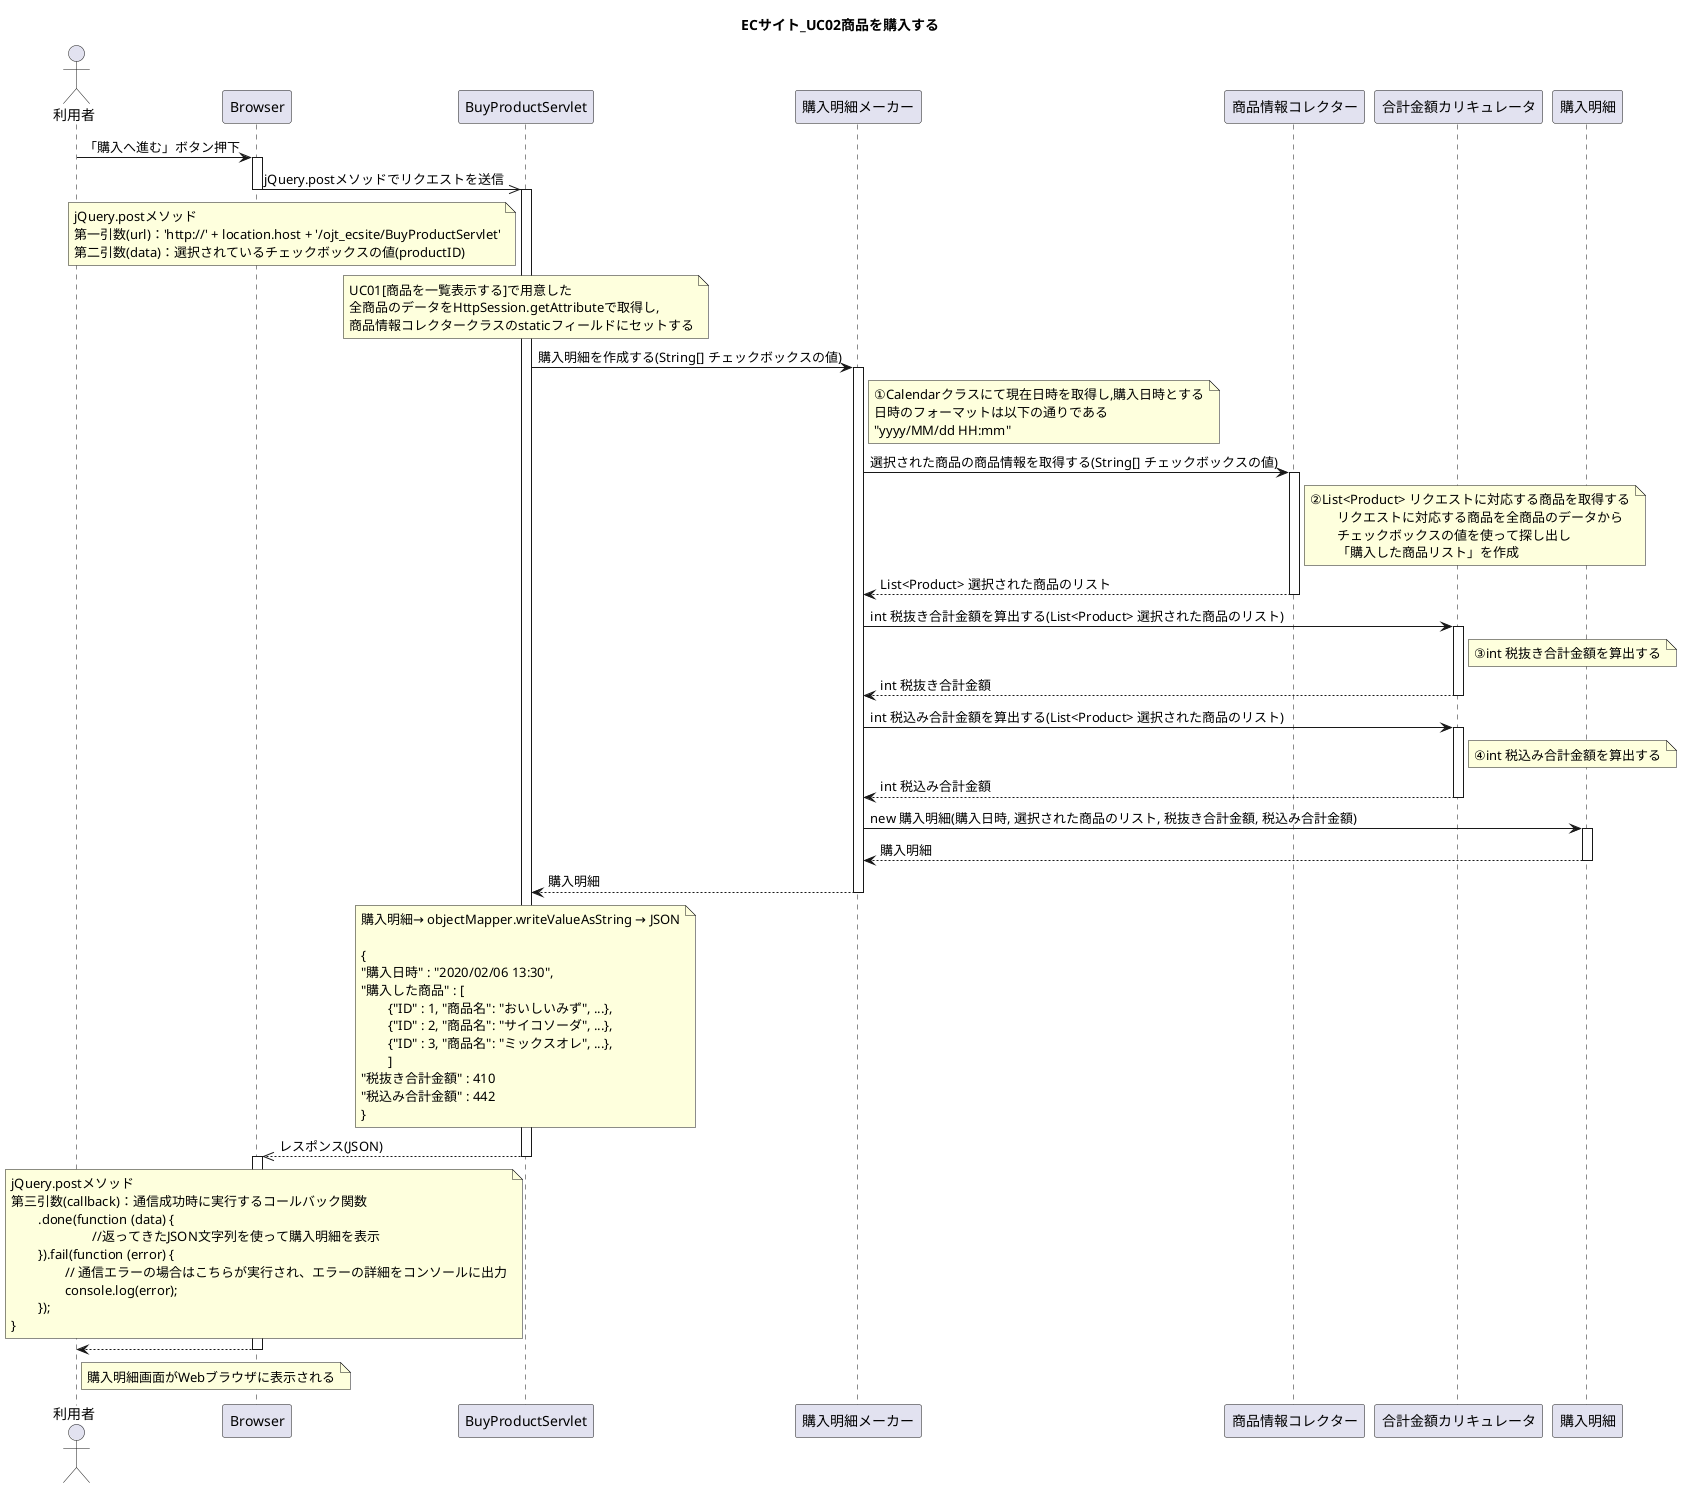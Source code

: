 @startuml
title ECサイト_UC02商品を購入する

actor 利用者

利用者 -> Browser : 「購入へ進む」ボタン押下
activate Browser

Browser ->> BuyProductServlet : jQuery.postメソッドでリクエストを送信
deactivate Browser
activate BuyProductServlet

	note left of BuyProductServlet
	jQuery.postメソッド
	第一引数(url)：'http://' + location.host + '/ojt_ecsite/BuyProductServlet'
	第二引数(data)：選択されているチェックボックスの値(productID)
	end note

	note over BuyProductServlet
	UC01[商品を一覧表示する]で用意した
	全商品のデータをHttpSession.getAttributeで取得し,
	商品情報コレクタークラスのstaticフィールドにセットする
	end note

BuyProductServlet -> 購入明細メーカー : 購入明細を作成する(String[] チェックボックスの値)
activate 購入明細メーカー

	note right of 購入明細メーカー
	①Calendarクラスにて現在日時を取得し,購入日時とする
	日時のフォーマットは以下の通りである
	"yyyy/MM/dd HH:mm"
	end note


購入明細メーカー -> 商品情報コレクター : 選択された商品の商品情報を取得する(String[] チェックボックスの値)
activate 商品情報コレクター
	note right of 商品情報コレクター
	②List<Product> リクエストに対応する商品を取得する
		リクエストに対応する商品を全商品のデータから
		チェックボックスの値を使って探し出し
		「購入した商品リスト」を作成
	end note
購入明細メーカー <-- 商品情報コレクター : List<Product> 選択された商品のリスト
deactivate 商品情報コレクター

購入明細メーカー -> 合計金額カリキュレータ : int 税抜き合計金額を算出する(List<Product> 選択された商品のリスト)
activate 合計金額カリキュレータ
	note right of 合計金額カリキュレータ
	③int 税抜き合計金額を算出する
	end note
購入明細メーカー <-- 合計金額カリキュレータ : int 税抜き合計金額
deactivate 合計金額カリキュレータ

購入明細メーカー -> 合計金額カリキュレータ : int 税込み合計金額を算出する(List<Product> 選択された商品のリスト)
activate 合計金額カリキュレータ
	note right of 合計金額カリキュレータ
	④int 税込み合計金額を算出する
	end note
購入明細メーカー <-- 合計金額カリキュレータ : int 税込み合計金額
deactivate 合計金額カリキュレータ


購入明細メーカー -> 購入明細 : new 購入明細(購入日時, 選択された商品のリスト, 税抜き合計金額, 税込み合計金額)
activate 購入明細
購入明細メーカー <-- 購入明細 : 購入明細
deactivate 購入明細

BuyProductServlet <-- 購入明細メーカー : 購入明細
deactivate 購入明細メーカー

	note over BuyProductServlet
	購入明細→ objectMapper.writeValueAsString → JSON

	{
	"購入日時" : "2020/02/06 13:30",
	"購入した商品" : [
		{"ID" : 1, "商品名": "おいしいみず", ...},
		{"ID" : 2, "商品名": "サイコソーダ", ...},
		{"ID" : 3, "商品名": "ミックスオレ", ...},
		]
	"税抜き合計金額" : 410
	"税込み合計金額" : 442
	}
	end note

Browser <<-- BuyProductServlet : レスポンス(JSON)
deactivate BuyProductServlet
activate Browser

	note left of BuyProductServlet
	jQuery.postメソッド
	第三引数(callback)：通信成功時に実行するコールバック関数
		.done(function (data) {
				//返ってきたJSON文字列を使って購入明細を表示
		}).fail(function (error) {
			// 通信エラーの場合はこちらが実行され、エラーの詳細をコンソールに出力
			console.log(error);
		});
	}
	end note


利用者 <-- Browser
	note right of 利用者
	購入明細画面がWebブラウザに表示される
	end note

deactivate Browser

@enduml
